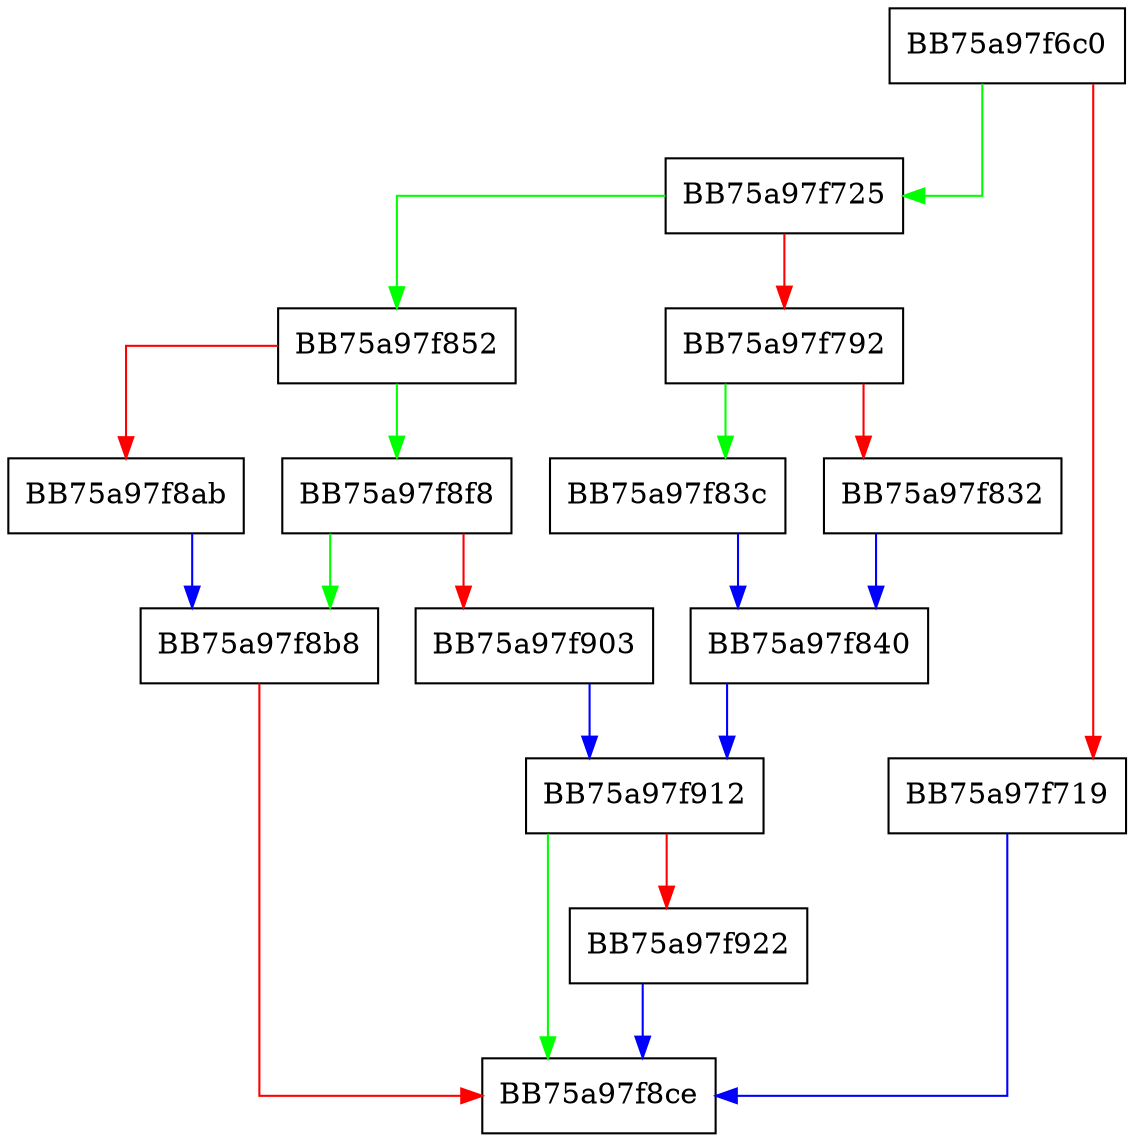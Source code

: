 digraph _make_processed_pt_event {
  node [shape="box"];
  graph [splines=ortho];
  BB75a97f6c0 -> BB75a97f725 [color="green"];
  BB75a97f6c0 -> BB75a97f719 [color="red"];
  BB75a97f719 -> BB75a97f8ce [color="blue"];
  BB75a97f725 -> BB75a97f852 [color="green"];
  BB75a97f725 -> BB75a97f792 [color="red"];
  BB75a97f792 -> BB75a97f83c [color="green"];
  BB75a97f792 -> BB75a97f832 [color="red"];
  BB75a97f832 -> BB75a97f840 [color="blue"];
  BB75a97f83c -> BB75a97f840 [color="blue"];
  BB75a97f840 -> BB75a97f912 [color="blue"];
  BB75a97f852 -> BB75a97f8f8 [color="green"];
  BB75a97f852 -> BB75a97f8ab [color="red"];
  BB75a97f8ab -> BB75a97f8b8 [color="blue"];
  BB75a97f8b8 -> BB75a97f8ce [color="red"];
  BB75a97f8f8 -> BB75a97f8b8 [color="green"];
  BB75a97f8f8 -> BB75a97f903 [color="red"];
  BB75a97f903 -> BB75a97f912 [color="blue"];
  BB75a97f912 -> BB75a97f8ce [color="green"];
  BB75a97f912 -> BB75a97f922 [color="red"];
  BB75a97f922 -> BB75a97f8ce [color="blue"];
}
